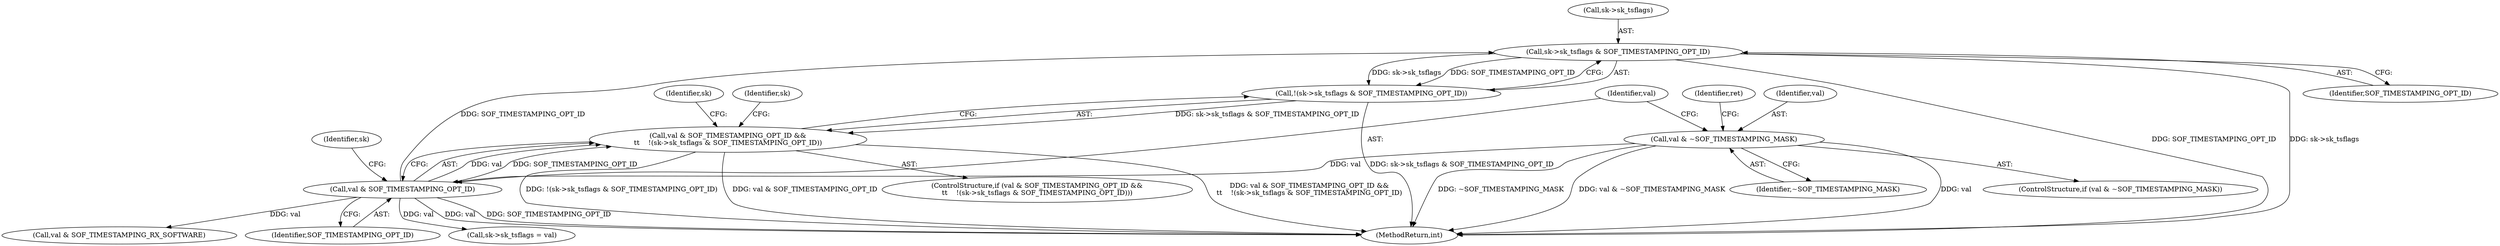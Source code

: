 digraph "0_linux_b98b0bc8c431e3ceb4b26b0dfc8db509518fb290@pointer" {
"1000489" [label="(Call,sk->sk_tsflags & SOF_TIMESTAMPING_OPT_ID)"];
"1000485" [label="(Call,val & SOF_TIMESTAMPING_OPT_ID)"];
"1000474" [label="(Call,val & ~SOF_TIMESTAMPING_MASK)"];
"1000488" [label="(Call,!(sk->sk_tsflags & SOF_TIMESTAMPING_OPT_ID))"];
"1000484" [label="(Call,val & SOF_TIMESTAMPING_OPT_ID &&\n\t\t    !(sk->sk_tsflags & SOF_TIMESTAMPING_OPT_ID))"];
"1000483" [label="(ControlStructure,if (val & SOF_TIMESTAMPING_OPT_ID &&\n\t\t    !(sk->sk_tsflags & SOF_TIMESTAMPING_OPT_ID)))"];
"1000484" [label="(Call,val & SOF_TIMESTAMPING_OPT_ID &&\n\t\t    !(sk->sk_tsflags & SOF_TIMESTAMPING_OPT_ID))"];
"1000485" [label="(Call,val & SOF_TIMESTAMPING_OPT_ID)"];
"1000491" [label="(Identifier,sk)"];
"1000487" [label="(Identifier,SOF_TIMESTAMPING_OPT_ID)"];
"1000474" [label="(Call,val & ~SOF_TIMESTAMPING_MASK)"];
"1000488" [label="(Call,!(sk->sk_tsflags & SOF_TIMESTAMPING_OPT_ID))"];
"1000486" [label="(Identifier,val)"];
"1000890" [label="(MethodReturn,int)"];
"1000545" [label="(Call,val & SOF_TIMESTAMPING_RX_SOFTWARE)"];
"1000473" [label="(ControlStructure,if (val & ~SOF_TIMESTAMPING_MASK))"];
"1000479" [label="(Identifier,ret)"];
"1000499" [label="(Identifier,sk)"];
"1000489" [label="(Call,sk->sk_tsflags & SOF_TIMESTAMPING_OPT_ID)"];
"1000490" [label="(Call,sk->sk_tsflags)"];
"1000476" [label="(Identifier,~SOF_TIMESTAMPING_MASK)"];
"1000541" [label="(Identifier,sk)"];
"1000493" [label="(Identifier,SOF_TIMESTAMPING_OPT_ID)"];
"1000539" [label="(Call,sk->sk_tsflags = val)"];
"1000475" [label="(Identifier,val)"];
"1000489" -> "1000488"  [label="AST: "];
"1000489" -> "1000493"  [label="CFG: "];
"1000490" -> "1000489"  [label="AST: "];
"1000493" -> "1000489"  [label="AST: "];
"1000488" -> "1000489"  [label="CFG: "];
"1000489" -> "1000890"  [label="DDG: SOF_TIMESTAMPING_OPT_ID"];
"1000489" -> "1000890"  [label="DDG: sk->sk_tsflags"];
"1000489" -> "1000488"  [label="DDG: sk->sk_tsflags"];
"1000489" -> "1000488"  [label="DDG: SOF_TIMESTAMPING_OPT_ID"];
"1000485" -> "1000489"  [label="DDG: SOF_TIMESTAMPING_OPT_ID"];
"1000485" -> "1000484"  [label="AST: "];
"1000485" -> "1000487"  [label="CFG: "];
"1000486" -> "1000485"  [label="AST: "];
"1000487" -> "1000485"  [label="AST: "];
"1000491" -> "1000485"  [label="CFG: "];
"1000484" -> "1000485"  [label="CFG: "];
"1000485" -> "1000890"  [label="DDG: val"];
"1000485" -> "1000890"  [label="DDG: SOF_TIMESTAMPING_OPT_ID"];
"1000485" -> "1000484"  [label="DDG: val"];
"1000485" -> "1000484"  [label="DDG: SOF_TIMESTAMPING_OPT_ID"];
"1000474" -> "1000485"  [label="DDG: val"];
"1000485" -> "1000539"  [label="DDG: val"];
"1000485" -> "1000545"  [label="DDG: val"];
"1000474" -> "1000473"  [label="AST: "];
"1000474" -> "1000476"  [label="CFG: "];
"1000475" -> "1000474"  [label="AST: "];
"1000476" -> "1000474"  [label="AST: "];
"1000479" -> "1000474"  [label="CFG: "];
"1000486" -> "1000474"  [label="CFG: "];
"1000474" -> "1000890"  [label="DDG: ~SOF_TIMESTAMPING_MASK"];
"1000474" -> "1000890"  [label="DDG: val & ~SOF_TIMESTAMPING_MASK"];
"1000474" -> "1000890"  [label="DDG: val"];
"1000488" -> "1000484"  [label="AST: "];
"1000484" -> "1000488"  [label="CFG: "];
"1000488" -> "1000890"  [label="DDG: sk->sk_tsflags & SOF_TIMESTAMPING_OPT_ID"];
"1000488" -> "1000484"  [label="DDG: sk->sk_tsflags & SOF_TIMESTAMPING_OPT_ID"];
"1000484" -> "1000483"  [label="AST: "];
"1000499" -> "1000484"  [label="CFG: "];
"1000541" -> "1000484"  [label="CFG: "];
"1000484" -> "1000890"  [label="DDG: !(sk->sk_tsflags & SOF_TIMESTAMPING_OPT_ID)"];
"1000484" -> "1000890"  [label="DDG: val & SOF_TIMESTAMPING_OPT_ID"];
"1000484" -> "1000890"  [label="DDG: val & SOF_TIMESTAMPING_OPT_ID &&\n\t\t    !(sk->sk_tsflags & SOF_TIMESTAMPING_OPT_ID)"];
}
